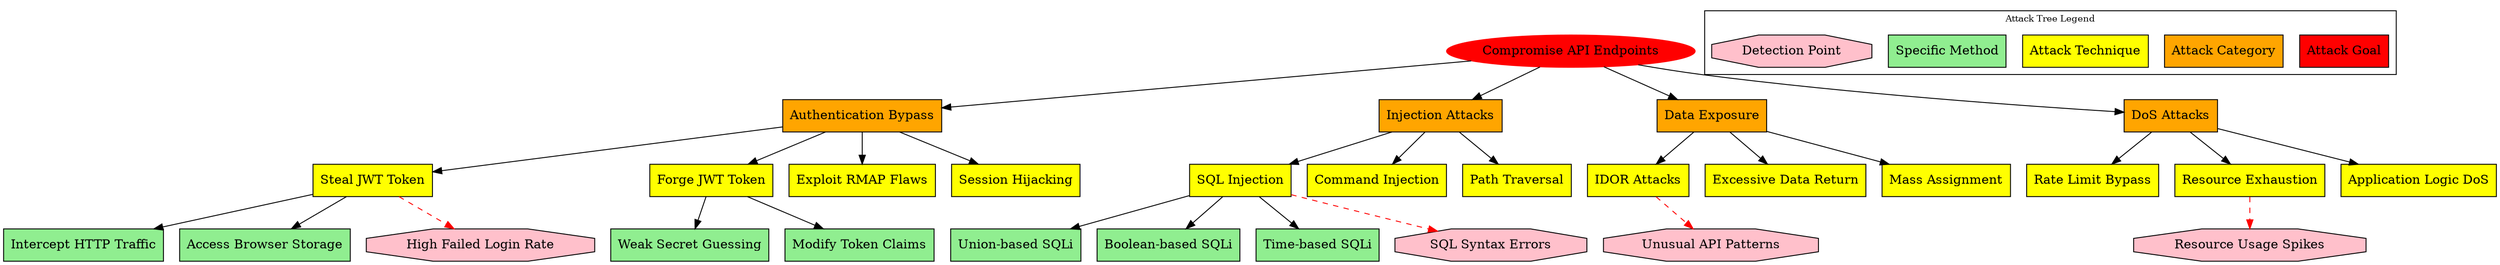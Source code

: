 digraph APIAttackTree {
    rankdir=TB;
    node [shape=rectangle, style=filled, fillcolor=lightblue];
    edge [fontsize=10];

    // Root node
    "Compromise API Endpoints" [shape=ellipse, fillcolor=red, color=red];

    // Level 1: Main attack categories
    "Authentication Bypass" [fillcolor=orange];
    "Injection Attacks" [fillcolor=orange];
    "Data Exposure" [fillcolor=orange];
    "DoS Attacks" [fillcolor=orange];

    "Compromise API Endpoints" -> "Authentication Bypass";
    "Compromise API Endpoints" -> "Injection Attacks";
    "Compromise API Endpoints" -> "Data Exposure";
    "Compromise API Endpoints" -> "DoS Attacks";

    // Level 2: Authentication Bypass details
    "Steal JWT Token" [fillcolor=yellow];
    "Forge JWT Token" [fillcolor=yellow];
    "Exploit RMAP Flaws" [fillcolor=yellow];
    "Session Hijacking" [fillcolor=yellow];

    "Authentication Bypass" -> "Steal JWT Token";
    "Authentication Bypass" -> "Forge JWT Token";
    "Authentication Bypass" -> "Exploit RMAP Flaws";
    "Authentication Bypass" -> "Session Hijacking";

    // Level 3: JWT Token attacks
    "Intercept HTTP Traffic" [fillcolor=lightgreen];
    "Access Browser Storage" [fillcolor=lightgreen];
    "Weak Secret Guessing" [fillcolor=lightgreen];
    "Modify Token Claims" [fillcolor=lightgreen];

    "Steal JWT Token" -> "Intercept HTTP Traffic";
    "Steal JWT Token" -> "Access Browser Storage";
    "Forge JWT Token" -> "Weak Secret Guessing";
    "Forge JWT Token" -> "Modify Token Claims";

    // Level 2: Injection Attacks details
    "SQL Injection" [fillcolor=yellow];
    "Command Injection" [fillcolor=yellow];
    "Path Traversal" [fillcolor=yellow];

    "Injection Attacks" -> "SQL Injection";
    "Injection Attacks" -> "Command Injection";
    "Injection Attacks" -> "Path Traversal";

    // Level 3: SQL Injection techniques
    "Union-based SQLi" [fillcolor=lightgreen];
    "Boolean-based SQLi" [fillcolor=lightgreen];
    "Time-based SQLi" [fillcolor=lightgreen];

    "SQL Injection" -> "Union-based SQLi";
    "SQL Injection" -> "Boolean-based SQLi";
    "SQL Injection" -> "Time-based SQLi";

    // Level 2: Data Exposure details
    "IDOR Attacks" [fillcolor=yellow];
    "Excessive Data Return" [fillcolor=yellow];
    "Mass Assignment" [fillcolor=yellow];

    "Data Exposure" -> "IDOR Attacks";
    "Data Exposure" -> "Excessive Data Return";
    "Data Exposure" -> "Mass Assignment";

    // Level 2: DoS Attacks details
    "Rate Limit Bypass" [fillcolor=yellow];
    "Resource Exhaustion" [fillcolor=yellow];
    "Application Logic DoS" [fillcolor=yellow];

    "DoS Attacks" -> "Rate Limit Bypass";
    "DoS Attacks" -> "Resource Exhaustion";
    "DoS Attacks" -> "Application Logic DoS";

    // Detection points
    "High Failed Login Rate" [shape=octagon, fillcolor=pink];
    "SQL Syntax Errors" [shape=octagon, fillcolor=pink];
    "Unusual API Patterns" [shape=octagon, fillcolor=pink];
    "Resource Usage Spikes" [shape=octagon, fillcolor=pink];
    // Connect detection points
    "Steal JWT Token" -> "High Failed Login Rate" [style=dashed, color=red];
    "SQL Injection" -> "SQL Syntax Errors" [style=dashed, color=red];
    "IDOR Attacks" -> "Unusual API Patterns" [style=dashed, color=red];
    "Resource Exhaustion" -> "Resource Usage Spikes" [style=dashed, color=red];

    // Legend
    subgraph cluster_legend {
        label="Attack Tree Legend";
        fontsize=10;
        "Attack Goal"[fillcolor=red];
        "Attack Category"[fillcolor=orange];
        "Attack Technique"[fillcolor=yellow];
        "Specific Method"[fillcolor=lightgreen];
        "Detection Point"[shape=octagon, fillcolor=pink];
    }
}

